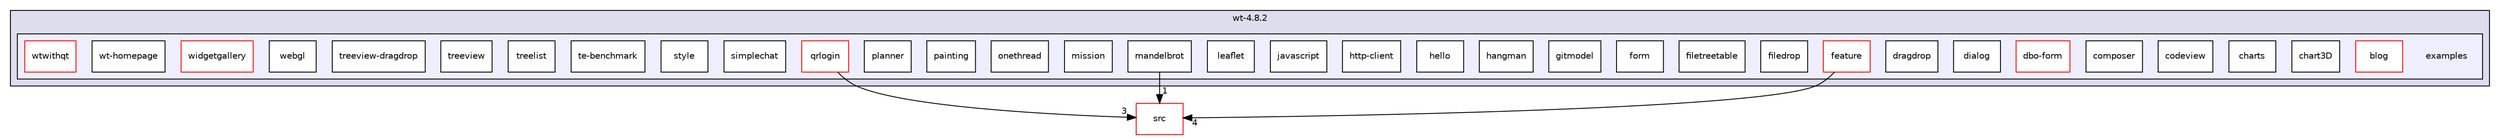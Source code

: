 digraph "wt-4.8.2/examples" {
  compound=true
  node [ fontsize="10", fontname="Helvetica"];
  edge [ labelfontsize="10", labelfontname="Helvetica"];
  subgraph clusterdir_20780625be2bb7abaf866fd27d6f5259 {
    graph [ bgcolor="#ddddee", pencolor="black", label="wt-4.8.2" fontname="Helvetica", fontsize="10", URL="dir_20780625be2bb7abaf866fd27d6f5259.html"]
  subgraph clusterdir_98f1119162767178fe1f2c5e13153e9a {
    graph [ bgcolor="#eeeeff", pencolor="black", label="" URL="dir_98f1119162767178fe1f2c5e13153e9a.html"];
    dir_98f1119162767178fe1f2c5e13153e9a [shape=plaintext label="examples"];
    dir_79438a6f5404be7390bc1285d3f01c64 [shape=box label="blog" color="red" fillcolor="white" style="filled" URL="dir_79438a6f5404be7390bc1285d3f01c64.html"];
    dir_50d83a42f103be3c1b098a8e632f5c8f [shape=box label="chart3D" color="black" fillcolor="white" style="filled" URL="dir_50d83a42f103be3c1b098a8e632f5c8f.html"];
    dir_865cf2d0b3b6412fbe81c94e2ce7a959 [shape=box label="charts" color="black" fillcolor="white" style="filled" URL="dir_865cf2d0b3b6412fbe81c94e2ce7a959.html"];
    dir_1a7c75672f1d23a254d899403056bd38 [shape=box label="codeview" color="black" fillcolor="white" style="filled" URL="dir_1a7c75672f1d23a254d899403056bd38.html"];
    dir_858cb6db6eef4722387690181e7bc83a [shape=box label="composer" color="black" fillcolor="white" style="filled" URL="dir_858cb6db6eef4722387690181e7bc83a.html"];
    dir_ee85eda601e3658ce5211216b727a961 [shape=box label="dbo-form" color="red" fillcolor="white" style="filled" URL="dir_ee85eda601e3658ce5211216b727a961.html"];
    dir_5b06ccd31a85d02b5767951733383469 [shape=box label="dialog" color="black" fillcolor="white" style="filled" URL="dir_5b06ccd31a85d02b5767951733383469.html"];
    dir_fc75ae91aff44af2fdcb3b57b962c9ff [shape=box label="dragdrop" color="black" fillcolor="white" style="filled" URL="dir_fc75ae91aff44af2fdcb3b57b962c9ff.html"];
    dir_07fe0336bbdc203acc209ee85233cb16 [shape=box label="feature" color="red" fillcolor="white" style="filled" URL="dir_07fe0336bbdc203acc209ee85233cb16.html"];
    dir_af01ca61a6e9ccf086537063df46517f [shape=box label="filedrop" color="black" fillcolor="white" style="filled" URL="dir_af01ca61a6e9ccf086537063df46517f.html"];
    dir_4a9e527b0a4eae879f319aae17c0a522 [shape=box label="filetreetable" color="black" fillcolor="white" style="filled" URL="dir_4a9e527b0a4eae879f319aae17c0a522.html"];
    dir_62faebc88f8dc2f7674770cb3e6b7866 [shape=box label="form" color="black" fillcolor="white" style="filled" URL="dir_62faebc88f8dc2f7674770cb3e6b7866.html"];
    dir_03062903fbbc957e55b31780f4f0eabe [shape=box label="gitmodel" color="black" fillcolor="white" style="filled" URL="dir_03062903fbbc957e55b31780f4f0eabe.html"];
    dir_a39d6a7d001f0036504697fb523eb488 [shape=box label="hangman" color="black" fillcolor="white" style="filled" URL="dir_a39d6a7d001f0036504697fb523eb488.html"];
    dir_d7480f81c8f5fee70da027dc149e8df7 [shape=box label="hello" color="black" fillcolor="white" style="filled" URL="dir_d7480f81c8f5fee70da027dc149e8df7.html"];
    dir_319776c530b40a54cc3e307a4f35ed90 [shape=box label="http-client" color="black" fillcolor="white" style="filled" URL="dir_319776c530b40a54cc3e307a4f35ed90.html"];
    dir_85af2f08a89f49ee33086d14c5c4dfa1 [shape=box label="javascript" color="black" fillcolor="white" style="filled" URL="dir_85af2f08a89f49ee33086d14c5c4dfa1.html"];
    dir_a93ceb36eff952c3426898e321997d18 [shape=box label="leaflet" color="black" fillcolor="white" style="filled" URL="dir_a93ceb36eff952c3426898e321997d18.html"];
    dir_8ecf236ec18e6d6e99e8a793db45f836 [shape=box label="mandelbrot" color="black" fillcolor="white" style="filled" URL="dir_8ecf236ec18e6d6e99e8a793db45f836.html"];
    dir_daba0f5de462c4e2611007342b2394ac [shape=box label="mission" color="black" fillcolor="white" style="filled" URL="dir_daba0f5de462c4e2611007342b2394ac.html"];
    dir_f8743cca00e9d34c973bd54cbab5a456 [shape=box label="onethread" color="black" fillcolor="white" style="filled" URL="dir_f8743cca00e9d34c973bd54cbab5a456.html"];
    dir_adf9694d7de3737c22451051fe24d127 [shape=box label="painting" color="black" fillcolor="white" style="filled" URL="dir_adf9694d7de3737c22451051fe24d127.html"];
    dir_ccd005ab05c3fffd3c6d86b065f8255e [shape=box label="planner" color="black" fillcolor="white" style="filled" URL="dir_ccd005ab05c3fffd3c6d86b065f8255e.html"];
    dir_692a951891d41797b86fa44b12a1bea5 [shape=box label="qrlogin" color="red" fillcolor="white" style="filled" URL="dir_692a951891d41797b86fa44b12a1bea5.html"];
    dir_1673660585edef0c5df29dbbe4ee74da [shape=box label="simplechat" color="black" fillcolor="white" style="filled" URL="dir_1673660585edef0c5df29dbbe4ee74da.html"];
    dir_1a36339eb3c7ddba79209eb337474a47 [shape=box label="style" color="black" fillcolor="white" style="filled" URL="dir_1a36339eb3c7ddba79209eb337474a47.html"];
    dir_73f80d17396b34b16d135db1e6870a75 [shape=box label="te-benchmark" color="black" fillcolor="white" style="filled" URL="dir_73f80d17396b34b16d135db1e6870a75.html"];
    dir_147562e83df40d047a3f6e497a47a021 [shape=box label="treelist" color="black" fillcolor="white" style="filled" URL="dir_147562e83df40d047a3f6e497a47a021.html"];
    dir_5a488afac01fc3253179b6be901dd27e [shape=box label="treeview" color="black" fillcolor="white" style="filled" URL="dir_5a488afac01fc3253179b6be901dd27e.html"];
    dir_b6f7895dd71664c053f200b1bd6fc573 [shape=box label="treeview-dragdrop" color="black" fillcolor="white" style="filled" URL="dir_b6f7895dd71664c053f200b1bd6fc573.html"];
    dir_4f450124596e804a3bb2dc521c36f83a [shape=box label="webgl" color="black" fillcolor="white" style="filled" URL="dir_4f450124596e804a3bb2dc521c36f83a.html"];
    dir_2f4d880f580f36047a88348bda09868d [shape=box label="widgetgallery" color="red" fillcolor="white" style="filled" URL="dir_2f4d880f580f36047a88348bda09868d.html"];
    dir_c5063472770765a7510433ad26d4d8e2 [shape=box label="wt-homepage" color="black" fillcolor="white" style="filled" URL="dir_c5063472770765a7510433ad26d4d8e2.html"];
    dir_ccfe65ac2bc4b78219f622ce479f8c65 [shape=box label="wtwithqt" color="red" fillcolor="white" style="filled" URL="dir_ccfe65ac2bc4b78219f622ce479f8c65.html"];
  }
  }
  dir_8c2075826d83665da24477cf5d507b72 [shape=box label="src" fillcolor="white" style="filled" color="red" URL="dir_8c2075826d83665da24477cf5d507b72.html"];
  dir_692a951891d41797b86fa44b12a1bea5->dir_8c2075826d83665da24477cf5d507b72 [headlabel="3", labeldistance=1.5 headhref="dir_000270_000007.html"];
  dir_8ecf236ec18e6d6e99e8a793db45f836->dir_8c2075826d83665da24477cf5d507b72 [headlabel="1", labeldistance=1.5 headhref="dir_000265_000007.html"];
  dir_07fe0336bbdc203acc209ee85233cb16->dir_8c2075826d83665da24477cf5d507b72 [headlabel="4", labeldistance=1.5 headhref="dir_000232_000007.html"];
}
